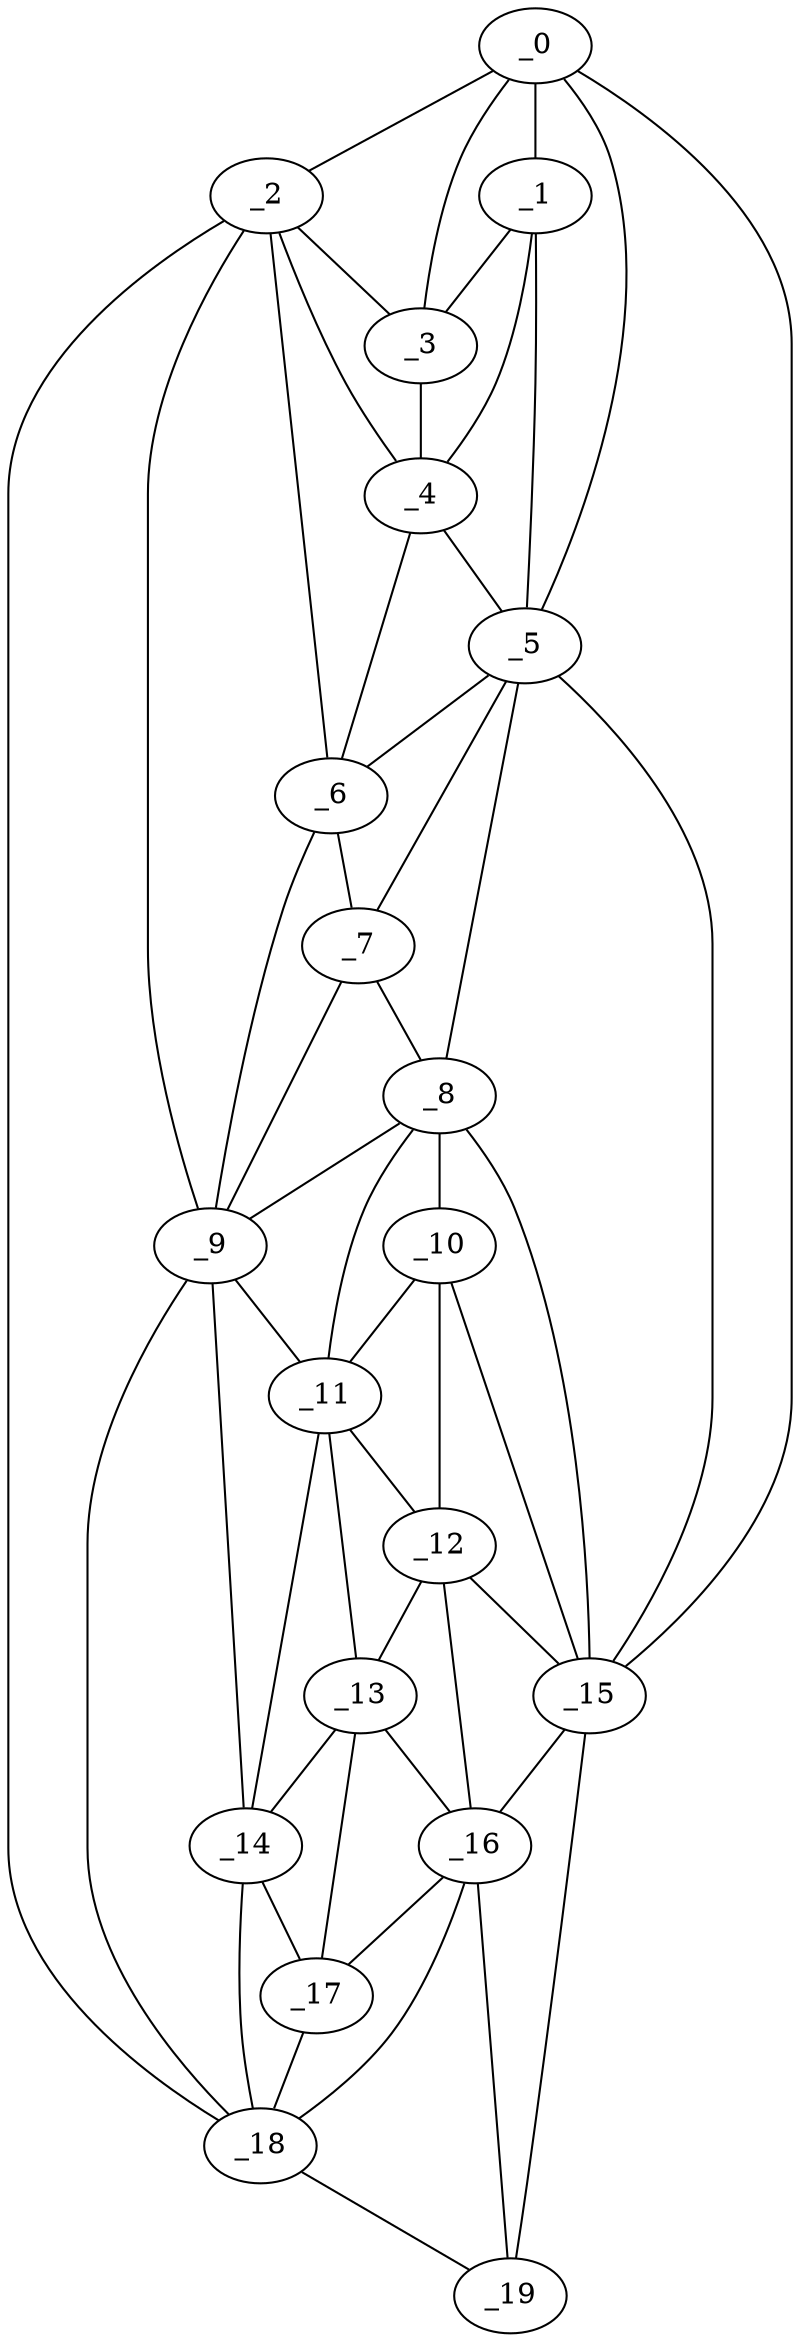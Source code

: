 graph "obj84__145.gxl" {
	_0	 [x=6,
		y=64];
	_1	 [x=20,
		y=64];
	_0 -- _1	 [valence=2];
	_2	 [x=26,
		y=90];
	_0 -- _2	 [valence=1];
	_3	 [x=27,
		y=75];
	_0 -- _3	 [valence=1];
	_5	 [x=40,
		y=57];
	_0 -- _5	 [valence=1];
	_15	 [x=105,
		y=38];
	_0 -- _15	 [valence=1];
	_1 -- _3	 [valence=2];
	_4	 [x=38,
		y=64];
	_1 -- _4	 [valence=2];
	_1 -- _5	 [valence=2];
	_2 -- _3	 [valence=1];
	_2 -- _4	 [valence=2];
	_6	 [x=49,
		y=60];
	_2 -- _6	 [valence=2];
	_9	 [x=87,
		y=73];
	_2 -- _9	 [valence=1];
	_18	 [x=125,
		y=63];
	_2 -- _18	 [valence=1];
	_3 -- _4	 [valence=2];
	_4 -- _5	 [valence=2];
	_4 -- _6	 [valence=1];
	_5 -- _6	 [valence=2];
	_7	 [x=66,
		y=53];
	_5 -- _7	 [valence=2];
	_8	 [x=73,
		y=51];
	_5 -- _8	 [valence=2];
	_5 -- _15	 [valence=2];
	_6 -- _7	 [valence=2];
	_6 -- _9	 [valence=2];
	_7 -- _8	 [valence=2];
	_7 -- _9	 [valence=2];
	_8 -- _9	 [valence=1];
	_10	 [x=90,
		y=46];
	_8 -- _10	 [valence=2];
	_11	 [x=90,
		y=60];
	_8 -- _11	 [valence=1];
	_8 -- _15	 [valence=2];
	_9 -- _11	 [valence=2];
	_14	 [x=101,
		y=69];
	_9 -- _14	 [valence=1];
	_9 -- _18	 [valence=2];
	_10 -- _11	 [valence=2];
	_12	 [x=99,
		y=48];
	_10 -- _12	 [valence=2];
	_10 -- _15	 [valence=2];
	_11 -- _12	 [valence=2];
	_13	 [x=100,
		y=59];
	_11 -- _13	 [valence=2];
	_11 -- _14	 [valence=1];
	_12 -- _13	 [valence=2];
	_12 -- _15	 [valence=1];
	_16	 [x=109,
		y=56];
	_12 -- _16	 [valence=2];
	_13 -- _14	 [valence=1];
	_13 -- _16	 [valence=1];
	_17	 [x=111,
		y=66];
	_13 -- _17	 [valence=1];
	_14 -- _17	 [valence=2];
	_14 -- _18	 [valence=2];
	_15 -- _16	 [valence=1];
	_19	 [x=126,
		y=48];
	_15 -- _19	 [valence=1];
	_16 -- _17	 [valence=2];
	_16 -- _18	 [valence=2];
	_16 -- _19	 [valence=2];
	_17 -- _18	 [valence=1];
	_18 -- _19	 [valence=1];
}

